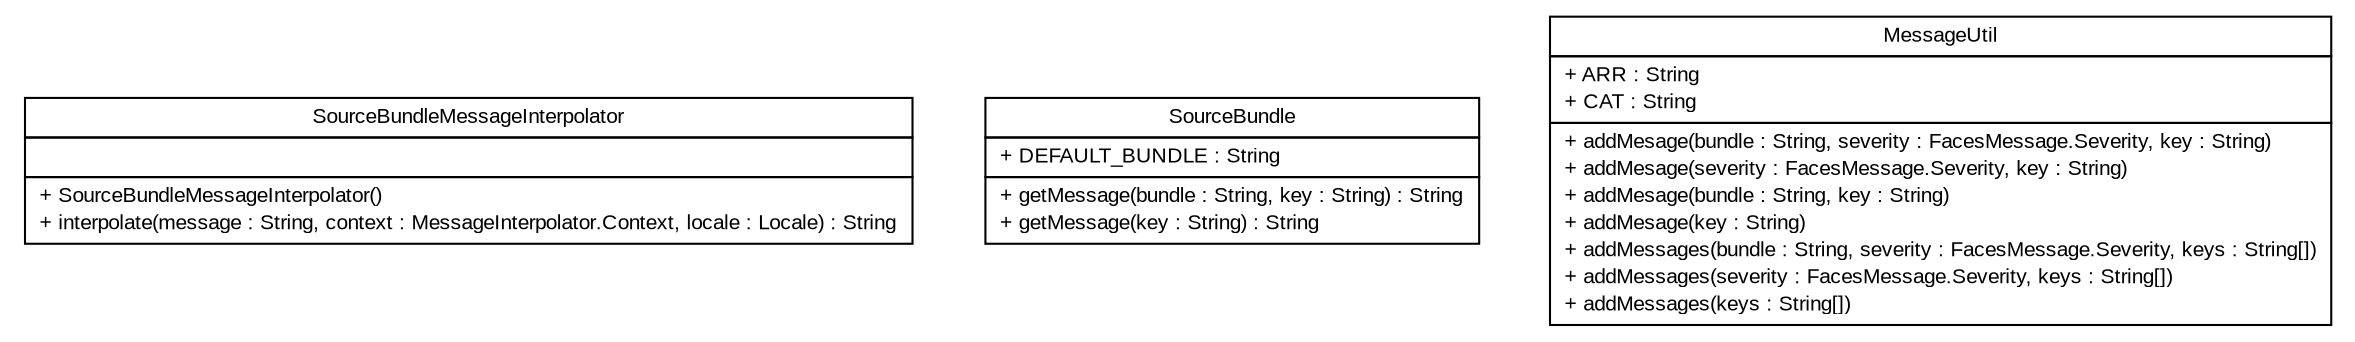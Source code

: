#!/usr/local/bin/dot
#
# Class diagram 
# Generated by UMLGraph version R5_6 (http://www.umlgraph.org/)
#

digraph G {
	edge [fontname="arial",fontsize=10,labelfontname="arial",labelfontsize=10];
	node [fontname="arial",fontsize=10,shape=plaintext];
	nodesep=0.25;
	ranksep=0.5;
	// br.gov.to.sefaz.util.SourceBundleMessageInterpolator
	c5 [label=<<table title="br.gov.to.sefaz.util.SourceBundleMessageInterpolator" border="0" cellborder="1" cellspacing="0" cellpadding="2" port="p" href="./SourceBundleMessageInterpolator.html">
		<tr><td><table border="0" cellspacing="0" cellpadding="1">
<tr><td align="center" balign="center"> SourceBundleMessageInterpolator </td></tr>
		</table></td></tr>
		<tr><td><table border="0" cellspacing="0" cellpadding="1">
<tr><td align="left" balign="left">  </td></tr>
		</table></td></tr>
		<tr><td><table border="0" cellspacing="0" cellpadding="1">
<tr><td align="left" balign="left"> + SourceBundleMessageInterpolator() </td></tr>
<tr><td align="left" balign="left"> + interpolate(message : String, context : MessageInterpolator.Context, locale : Locale) : String </td></tr>
		</table></td></tr>
		</table>>, URL="./SourceBundleMessageInterpolator.html", fontname="arial", fontcolor="black", fontsize=10.0];
	// br.gov.to.sefaz.util.SourceBundle
	c6 [label=<<table title="br.gov.to.sefaz.util.SourceBundle" border="0" cellborder="1" cellspacing="0" cellpadding="2" port="p" href="./SourceBundle.html">
		<tr><td><table border="0" cellspacing="0" cellpadding="1">
<tr><td align="center" balign="center"> SourceBundle </td></tr>
		</table></td></tr>
		<tr><td><table border="0" cellspacing="0" cellpadding="1">
<tr><td align="left" balign="left"> + DEFAULT_BUNDLE : String </td></tr>
		</table></td></tr>
		<tr><td><table border="0" cellspacing="0" cellpadding="1">
<tr><td align="left" balign="left"> + getMessage(bundle : String, key : String) : String </td></tr>
<tr><td align="left" balign="left"> + getMessage(key : String) : String </td></tr>
		</table></td></tr>
		</table>>, URL="./SourceBundle.html", fontname="arial", fontcolor="black", fontsize=10.0];
	// br.gov.to.sefaz.util.MessageUtil
	c7 [label=<<table title="br.gov.to.sefaz.util.MessageUtil" border="0" cellborder="1" cellspacing="0" cellpadding="2" port="p" href="./MessageUtil.html">
		<tr><td><table border="0" cellspacing="0" cellpadding="1">
<tr><td align="center" balign="center"> MessageUtil </td></tr>
		</table></td></tr>
		<tr><td><table border="0" cellspacing="0" cellpadding="1">
<tr><td align="left" balign="left"> + ARR : String </td></tr>
<tr><td align="left" balign="left"> + CAT : String </td></tr>
		</table></td></tr>
		<tr><td><table border="0" cellspacing="0" cellpadding="1">
<tr><td align="left" balign="left"> + addMesage(bundle : String, severity : FacesMessage.Severity, key : String) </td></tr>
<tr><td align="left" balign="left"> + addMesage(severity : FacesMessage.Severity, key : String) </td></tr>
<tr><td align="left" balign="left"> + addMesage(bundle : String, key : String) </td></tr>
<tr><td align="left" balign="left"> + addMesage(key : String) </td></tr>
<tr><td align="left" balign="left"> + addMessages(bundle : String, severity : FacesMessage.Severity, keys : String[]) </td></tr>
<tr><td align="left" balign="left"> + addMessages(severity : FacesMessage.Severity, keys : String[]) </td></tr>
<tr><td align="left" balign="left"> + addMessages(keys : String[]) </td></tr>
		</table></td></tr>
		</table>>, URL="./MessageUtil.html", fontname="arial", fontcolor="black", fontsize=10.0];
}

